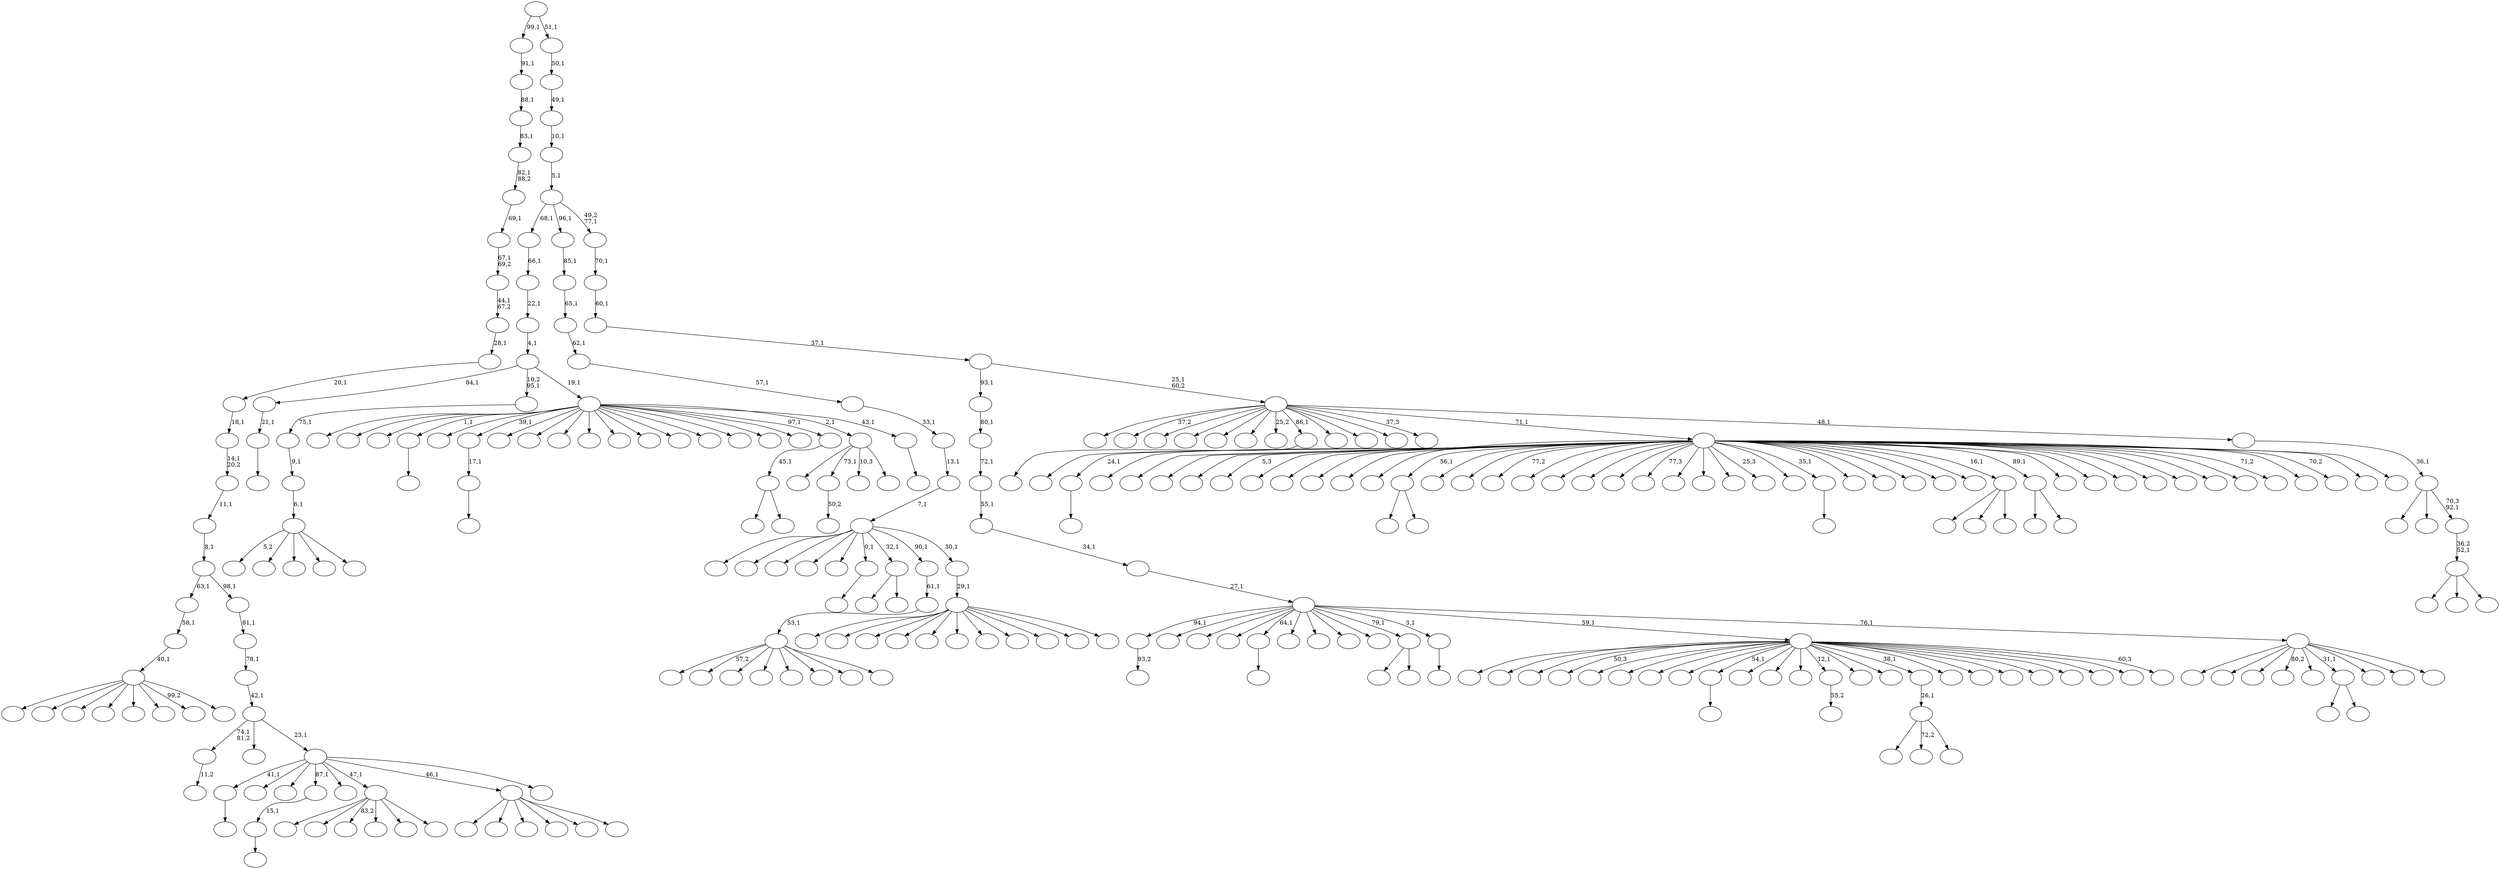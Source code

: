 digraph T {
	300 [label=""]
	299 [label=""]
	298 [label=""]
	297 [label=""]
	296 [label=""]
	295 [label=""]
	294 [label=""]
	293 [label=""]
	292 [label=""]
	291 [label=""]
	290 [label=""]
	289 [label=""]
	288 [label=""]
	287 [label=""]
	286 [label=""]
	285 [label=""]
	284 [label=""]
	283 [label=""]
	282 [label=""]
	281 [label=""]
	280 [label=""]
	279 [label=""]
	278 [label=""]
	277 [label=""]
	276 [label=""]
	275 [label=""]
	274 [label=""]
	273 [label=""]
	272 [label=""]
	271 [label=""]
	270 [label=""]
	269 [label=""]
	268 [label=""]
	267 [label=""]
	266 [label=""]
	265 [label=""]
	264 [label=""]
	263 [label=""]
	262 [label=""]
	261 [label=""]
	260 [label=""]
	259 [label=""]
	258 [label=""]
	257 [label=""]
	256 [label=""]
	255 [label=""]
	254 [label=""]
	253 [label=""]
	252 [label=""]
	251 [label=""]
	250 [label=""]
	249 [label=""]
	248 [label=""]
	247 [label=""]
	246 [label=""]
	245 [label=""]
	244 [label=""]
	243 [label=""]
	242 [label=""]
	241 [label=""]
	240 [label=""]
	239 [label=""]
	238 [label=""]
	237 [label=""]
	236 [label=""]
	235 [label=""]
	234 [label=""]
	233 [label=""]
	232 [label=""]
	231 [label=""]
	230 [label=""]
	229 [label=""]
	228 [label=""]
	227 [label=""]
	226 [label=""]
	225 [label=""]
	224 [label=""]
	223 [label=""]
	222 [label=""]
	221 [label=""]
	220 [label=""]
	219 [label=""]
	218 [label=""]
	217 [label=""]
	216 [label=""]
	215 [label=""]
	214 [label=""]
	213 [label=""]
	212 [label=""]
	211 [label=""]
	210 [label=""]
	209 [label=""]
	208 [label=""]
	207 [label=""]
	206 [label=""]
	205 [label=""]
	204 [label=""]
	203 [label=""]
	202 [label=""]
	201 [label=""]
	200 [label=""]
	199 [label=""]
	198 [label=""]
	197 [label=""]
	196 [label=""]
	195 [label=""]
	194 [label=""]
	193 [label=""]
	192 [label=""]
	191 [label=""]
	190 [label=""]
	189 [label=""]
	188 [label=""]
	187 [label=""]
	186 [label=""]
	185 [label=""]
	184 [label=""]
	183 [label=""]
	182 [label=""]
	181 [label=""]
	180 [label=""]
	179 [label=""]
	178 [label=""]
	177 [label=""]
	176 [label=""]
	175 [label=""]
	174 [label=""]
	173 [label=""]
	172 [label=""]
	171 [label=""]
	170 [label=""]
	169 [label=""]
	168 [label=""]
	167 [label=""]
	166 [label=""]
	165 [label=""]
	164 [label=""]
	163 [label=""]
	162 [label=""]
	161 [label=""]
	160 [label=""]
	159 [label=""]
	158 [label=""]
	157 [label=""]
	156 [label=""]
	155 [label=""]
	154 [label=""]
	153 [label=""]
	152 [label=""]
	151 [label=""]
	150 [label=""]
	149 [label=""]
	148 [label=""]
	147 [label=""]
	146 [label=""]
	145 [label=""]
	144 [label=""]
	143 [label=""]
	142 [label=""]
	141 [label=""]
	140 [label=""]
	139 [label=""]
	138 [label=""]
	137 [label=""]
	136 [label=""]
	135 [label=""]
	134 [label=""]
	133 [label=""]
	132 [label=""]
	131 [label=""]
	130 [label=""]
	129 [label=""]
	128 [label=""]
	127 [label=""]
	126 [label=""]
	125 [label=""]
	124 [label=""]
	123 [label=""]
	122 [label=""]
	121 [label=""]
	120 [label=""]
	119 [label=""]
	118 [label=""]
	117 [label=""]
	116 [label=""]
	115 [label=""]
	114 [label=""]
	113 [label=""]
	112 [label=""]
	111 [label=""]
	110 [label=""]
	109 [label=""]
	108 [label=""]
	107 [label=""]
	106 [label=""]
	105 [label=""]
	104 [label=""]
	103 [label=""]
	102 [label=""]
	101 [label=""]
	100 [label=""]
	99 [label=""]
	98 [label=""]
	97 [label=""]
	96 [label=""]
	95 [label=""]
	94 [label=""]
	93 [label=""]
	92 [label=""]
	91 [label=""]
	90 [label=""]
	89 [label=""]
	88 [label=""]
	87 [label=""]
	86 [label=""]
	85 [label=""]
	84 [label=""]
	83 [label=""]
	82 [label=""]
	81 [label=""]
	80 [label=""]
	79 [label=""]
	78 [label=""]
	77 [label=""]
	76 [label=""]
	75 [label=""]
	74 [label=""]
	73 [label=""]
	72 [label=""]
	71 [label=""]
	70 [label=""]
	69 [label=""]
	68 [label=""]
	67 [label=""]
	66 [label=""]
	65 [label=""]
	64 [label=""]
	63 [label=""]
	62 [label=""]
	61 [label=""]
	60 [label=""]
	59 [label=""]
	58 [label=""]
	57 [label=""]
	56 [label=""]
	55 [label=""]
	54 [label=""]
	53 [label=""]
	52 [label=""]
	51 [label=""]
	50 [label=""]
	49 [label=""]
	48 [label=""]
	47 [label=""]
	46 [label=""]
	45 [label=""]
	44 [label=""]
	43 [label=""]
	42 [label=""]
	41 [label=""]
	40 [label=""]
	39 [label=""]
	38 [label=""]
	37 [label=""]
	36 [label=""]
	35 [label=""]
	34 [label=""]
	33 [label=""]
	32 [label=""]
	31 [label=""]
	30 [label=""]
	29 [label=""]
	28 [label=""]
	27 [label=""]
	26 [label=""]
	25 [label=""]
	24 [label=""]
	23 [label=""]
	22 [label=""]
	21 [label=""]
	20 [label=""]
	19 [label=""]
	18 [label=""]
	17 [label=""]
	16 [label=""]
	15 [label=""]
	14 [label=""]
	13 [label=""]
	12 [label=""]
	11 [label=""]
	10 [label=""]
	9 [label=""]
	8 [label=""]
	7 [label=""]
	6 [label=""]
	5 [label=""]
	4 [label=""]
	3 [label=""]
	2 [label=""]
	1 [label=""]
	0 [label=""]
	293 -> 294 [label=""]
	287 -> 288 [label="93,2"]
	261 -> 262 [label=""]
	260 -> 261 [label="21,1"]
	257 -> 258 [label=""]
	247 -> 248 [label=""]
	245 -> 246 [label=""]
	238 -> 239 [label=""]
	237 -> 238 [label="17,1"]
	224 -> 292 [label=""]
	224 -> 225 [label=""]
	218 -> 219 [label="50,2"]
	197 -> 198 [label=""]
	187 -> 188 [label=""]
	186 -> 187 [label="15,1"]
	181 -> 182 [label="11,2"]
	169 -> 170 [label="55,2"]
	163 -> 164 [label=""]
	154 -> 155 [label=""]
	149 -> 250 [label=""]
	149 -> 152 [label="72,2"]
	149 -> 150 [label=""]
	148 -> 149 [label="26,1"]
	141 -> 142 [label=""]
	124 -> 159 [label=""]
	124 -> 138 [label=""]
	124 -> 125 [label=""]
	122 -> 203 [label=""]
	122 -> 123 [label=""]
	116 -> 241 [label=""]
	116 -> 117 [label=""]
	110 -> 259 [label=""]
	110 -> 209 [label=""]
	110 -> 178 [label="83,2"]
	110 -> 145 [label=""]
	110 -> 140 [label=""]
	110 -> 111 [label=""]
	105 -> 266 [label="5,2"]
	105 -> 242 [label=""]
	105 -> 189 [label=""]
	105 -> 132 [label=""]
	105 -> 106 [label=""]
	104 -> 105 [label="6,1"]
	103 -> 104 [label="9,1"]
	102 -> 103 [label="75,1"]
	99 -> 256 [label=""]
	99 -> 100 [label=""]
	95 -> 296 [label=""]
	95 -> 254 [label="57,2"]
	95 -> 252 [label=""]
	95 -> 222 [label=""]
	95 -> 192 [label=""]
	95 -> 168 [label=""]
	95 -> 165 [label=""]
	95 -> 96 [label=""]
	94 -> 95 [label="53,1"]
	93 -> 94 [label="61,1"]
	91 -> 160 [label=""]
	91 -> 92 [label=""]
	89 -> 291 [label=""]
	89 -> 271 [label=""]
	89 -> 194 [label=""]
	89 -> 139 [label=""]
	89 -> 136 [label=""]
	89 -> 90 [label=""]
	81 -> 283 [label=""]
	81 -> 263 [label=""]
	81 -> 223 [label=""]
	81 -> 208 [label=""]
	81 -> 171 [label=""]
	81 -> 147 [label=""]
	81 -> 128 [label="99,2"]
	81 -> 82 [label=""]
	80 -> 81 [label="40,1"]
	79 -> 80 [label="58,1"]
	77 -> 78 [label=""]
	75 -> 253 [label=""]
	75 -> 76 [label=""]
	74 -> 75 [label="45,1"]
	71 -> 299 [label=""]
	71 -> 218 [label="73,1"]
	71 -> 84 [label="10,3"]
	71 -> 72 [label=""]
	67 -> 300 [label=""]
	67 -> 297 [label=""]
	67 -> 284 [label=""]
	67 -> 281 [label="50,3"]
	67 -> 279 [label=""]
	67 -> 276 [label=""]
	67 -> 229 [label=""]
	67 -> 212 [label=""]
	67 -> 197 [label="54,1"]
	67 -> 185 [label=""]
	67 -> 173 [label=""]
	67 -> 172 [label=""]
	67 -> 169 [label="12,1"]
	67 -> 158 [label=""]
	67 -> 156 [label=""]
	67 -> 148 [label="38,1"]
	67 -> 146 [label=""]
	67 -> 126 [label=""]
	67 -> 120 [label=""]
	67 -> 115 [label=""]
	67 -> 114 [label=""]
	67 -> 101 [label=""]
	67 -> 86 [label=""]
	67 -> 68 [label="60,3"]
	64 -> 226 [label=""]
	64 -> 200 [label=""]
	64 -> 199 [label=""]
	64 -> 137 [label="80,2"]
	64 -> 134 [label=""]
	64 -> 91 [label="31,1"]
	64 -> 83 [label=""]
	64 -> 73 [label=""]
	64 -> 65 [label=""]
	63 -> 287 [label="94,1"]
	63 -> 286 [label=""]
	63 -> 280 [label=""]
	63 -> 277 [label=""]
	63 -> 245 [label="64,1"]
	63 -> 220 [label=""]
	63 -> 193 [label=""]
	63 -> 162 [label=""]
	63 -> 121 [label=""]
	63 -> 116 [label="79,1"]
	63 -> 77 [label="3,1"]
	63 -> 67 [label="59,1"]
	63 -> 64 [label="76,1"]
	62 -> 63 [label="27,1"]
	61 -> 62 [label="34,1"]
	60 -> 61 [label="55,1"]
	59 -> 60 [label="72,1"]
	58 -> 59 [label="80,1"]
	56 -> 57 [label=""]
	55 -> 298 [label=""]
	55 -> 273 [label=""]
	55 -> 249 [label=""]
	55 -> 247 [label="1,1"]
	55 -> 243 [label=""]
	55 -> 237 [label="39,1"]
	55 -> 236 [label=""]
	55 -> 232 [label=""]
	55 -> 230 [label=""]
	55 -> 221 [label=""]
	55 -> 215 [label=""]
	55 -> 214 [label=""]
	55 -> 190 [label=""]
	55 -> 151 [label=""]
	55 -> 143 [label=""]
	55 -> 135 [label=""]
	55 -> 130 [label=""]
	55 -> 74 [label="97,1"]
	55 -> 71 [label="2,1"]
	55 -> 56 [label="43,1"]
	54 -> 260 [label="84,1"]
	54 -> 102 [label="10,2\n95,1"]
	54 -> 55 [label="19,1"]
	53 -> 54 [label="4,1"]
	52 -> 53 [label="22,1"]
	51 -> 52 [label="66,1"]
	48 -> 285 [label=""]
	48 -> 275 [label=""]
	48 -> 244 [label=""]
	48 -> 240 [label=""]
	48 -> 196 [label=""]
	48 -> 184 [label=""]
	48 -> 177 [label=""]
	48 -> 144 [label=""]
	48 -> 87 [label=""]
	48 -> 50 [label=""]
	48 -> 49 [label=""]
	47 -> 48 [label="29,1"]
	46 -> 267 [label=""]
	46 -> 235 [label=""]
	46 -> 231 [label=""]
	46 -> 227 [label=""]
	46 -> 211 [label=""]
	46 -> 141 [label="0,1"]
	46 -> 99 [label="32,1"]
	46 -> 93 [label="90,1"]
	46 -> 47 [label="30,1"]
	45 -> 46 [label="7,1"]
	44 -> 45 [label="13,1"]
	43 -> 44 [label="33,1"]
	42 -> 43 [label="57,1"]
	41 -> 42 [label="62,1"]
	40 -> 41 [label="65,1"]
	39 -> 40 [label="85,1"]
	36 -> 257 [label="41,1"]
	36 -> 206 [label=""]
	36 -> 195 [label=""]
	36 -> 186 [label="87,1"]
	36 -> 180 [label=""]
	36 -> 110 [label="47,1"]
	36 -> 89 [label="46,1"]
	36 -> 37 [label=""]
	35 -> 181 [label="74,1\n81,2"]
	35 -> 119 [label=""]
	35 -> 36 [label="23,1"]
	34 -> 35 [label="42,1"]
	33 -> 34 [label="78,1"]
	32 -> 33 [label="81,1"]
	31 -> 79 [label="63,1"]
	31 -> 32 [label="98,1"]
	30 -> 31 [label="8,1"]
	29 -> 30 [label="11,1"]
	28 -> 29 [label="14,1\n20,2"]
	27 -> 28 [label="18,1"]
	26 -> 27 [label="20,1"]
	25 -> 26 [label="28,1"]
	24 -> 25 [label="44,1\n67,2"]
	23 -> 24 [label="67,1\n69,2"]
	22 -> 23 [label="69,1"]
	21 -> 22 [label="82,1\n88,2"]
	20 -> 21 [label="83,1"]
	19 -> 20 [label="88,1"]
	18 -> 19 [label="91,1"]
	16 -> 295 [label=""]
	16 -> 293 [label="24,1"]
	16 -> 289 [label=""]
	16 -> 282 [label=""]
	16 -> 278 [label=""]
	16 -> 268 [label=""]
	16 -> 265 [label="5,3"]
	16 -> 264 [label=""]
	16 -> 255 [label=""]
	16 -> 234 [label=""]
	16 -> 233 [label=""]
	16 -> 228 [label=""]
	16 -> 224 [label="56,1"]
	16 -> 217 [label=""]
	16 -> 216 [label=""]
	16 -> 213 [label="77,2"]
	16 -> 210 [label=""]
	16 -> 207 [label=""]
	16 -> 205 [label=""]
	16 -> 204 [label=""]
	16 -> 202 [label="77,3"]
	16 -> 191 [label=""]
	16 -> 179 [label=""]
	16 -> 176 [label=""]
	16 -> 167 [label="25,3"]
	16 -> 166 [label=""]
	16 -> 163 [label="35,1"]
	16 -> 161 [label=""]
	16 -> 157 [label=""]
	16 -> 133 [label=""]
	16 -> 131 [label=""]
	16 -> 129 [label=""]
	16 -> 124 [label="16,1"]
	16 -> 122 [label="89,1"]
	16 -> 118 [label=""]
	16 -> 113 [label=""]
	16 -> 112 [label=""]
	16 -> 108 [label=""]
	16 -> 107 [label=""]
	16 -> 98 [label=""]
	16 -> 97 [label=""]
	16 -> 85 [label="71,2"]
	16 -> 70 [label=""]
	16 -> 69 [label="70,2"]
	16 -> 38 [label=""]
	16 -> 17 [label=""]
	14 -> 290 [label=""]
	14 -> 153 [label=""]
	14 -> 15 [label=""]
	13 -> 14 [label="36,2\n52,1"]
	12 -> 269 [label=""]
	12 -> 175 [label=""]
	12 -> 13 [label="70,3\n92,1"]
	11 -> 12 [label="36,1"]
	10 -> 274 [label=""]
	10 -> 272 [label="37,2"]
	10 -> 270 [label=""]
	10 -> 251 [label=""]
	10 -> 201 [label=""]
	10 -> 183 [label=""]
	10 -> 174 [label="25,2"]
	10 -> 154 [label="86,1"]
	10 -> 127 [label=""]
	10 -> 109 [label=""]
	10 -> 88 [label=""]
	10 -> 66 [label="37,3"]
	10 -> 16 [label="71,1"]
	10 -> 11 [label="48,1"]
	9 -> 58 [label="93,1"]
	9 -> 10 [label="25,1\n60,2"]
	8 -> 9 [label="37,1"]
	7 -> 8 [label="60,1"]
	6 -> 7 [label="70,1"]
	5 -> 51 [label="68,1"]
	5 -> 39 [label="96,1"]
	5 -> 6 [label="49,2\n77,1"]
	4 -> 5 [label="5,1"]
	3 -> 4 [label="10,1"]
	2 -> 3 [label="49,1"]
	1 -> 2 [label="50,1"]
	0 -> 18 [label="99,1"]
	0 -> 1 [label="51,1"]
}
